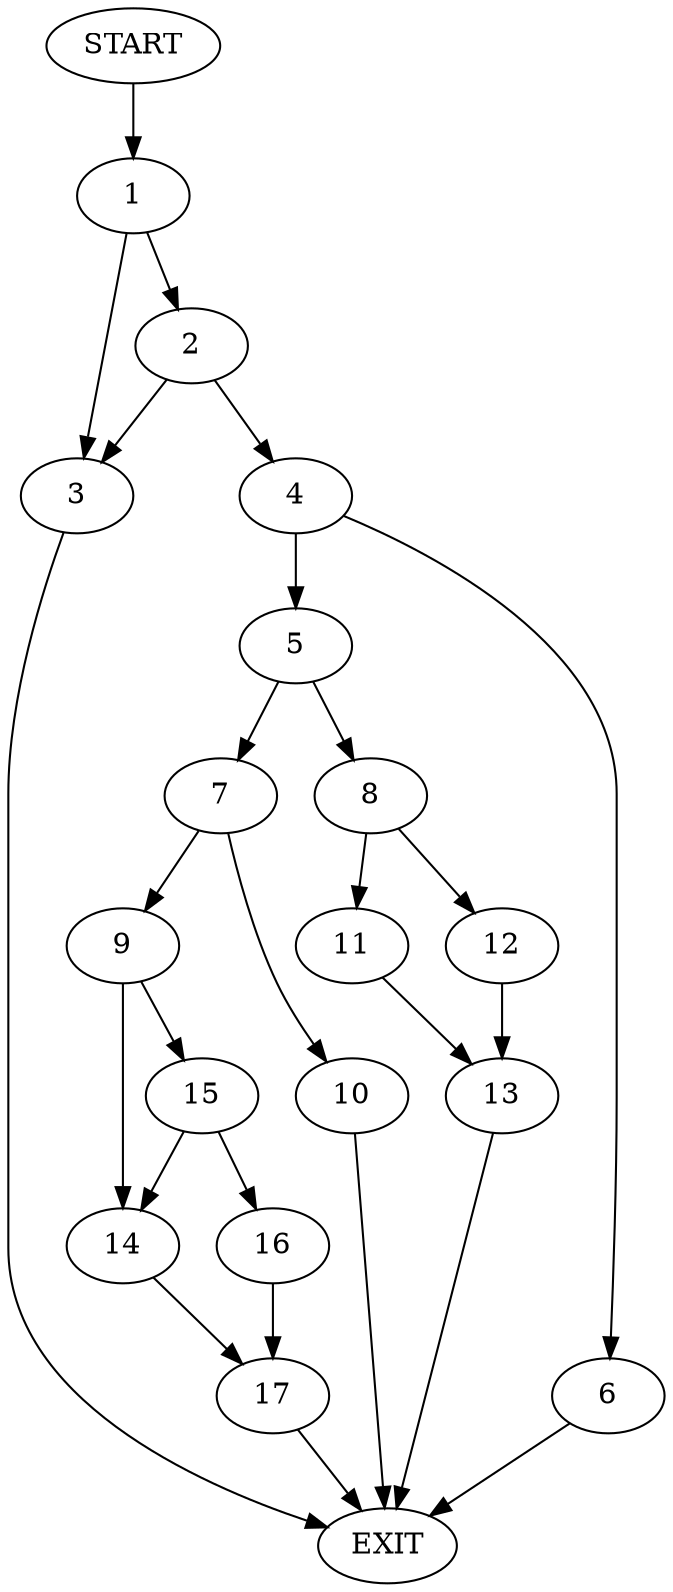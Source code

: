 digraph {
0 [label="START"]
18 [label="EXIT"]
0 -> 1
1 -> 2
1 -> 3
3 -> 18
2 -> 3
2 -> 4
4 -> 5
4 -> 6
5 -> 7
5 -> 8
6 -> 18
7 -> 9
7 -> 10
8 -> 11
8 -> 12
11 -> 13
12 -> 13
13 -> 18
10 -> 18
9 -> 14
9 -> 15
15 -> 16
15 -> 14
14 -> 17
16 -> 17
17 -> 18
}
